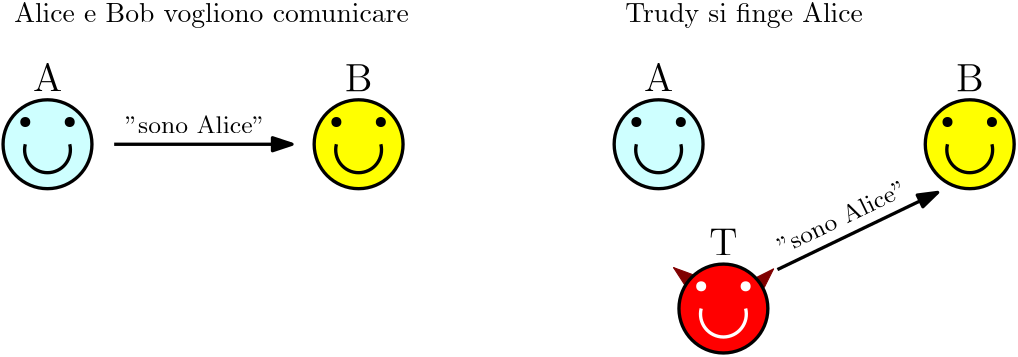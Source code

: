 <?xml version="1.0"?>
<!DOCTYPE ipe SYSTEM "ipe.dtd">
<ipe version="70218" creator="Ipe 7.2.28">
<info created="D:20240528155148" modified="D:20240528155747"/>
<ipestyle name="basic">
<symbol name="arrow/arc(spx)">
<path stroke="sym-stroke" fill="sym-stroke" pen="sym-pen">
0 0 m
-1 0.333 l
-1 -0.333 l
h
</path>
</symbol>
<symbol name="arrow/farc(spx)">
<path stroke="sym-stroke" fill="white" pen="sym-pen">
0 0 m
-1 0.333 l
-1 -0.333 l
h
</path>
</symbol>
<symbol name="arrow/ptarc(spx)">
<path stroke="sym-stroke" fill="sym-stroke" pen="sym-pen">
0 0 m
-1 0.333 l
-0.8 0 l
-1 -0.333 l
h
</path>
</symbol>
<symbol name="arrow/fptarc(spx)">
<path stroke="sym-stroke" fill="white" pen="sym-pen">
0 0 m
-1 0.333 l
-0.8 0 l
-1 -0.333 l
h
</path>
</symbol>
<symbol name="mark/circle(sx)" transformations="translations">
<path fill="sym-stroke">
0.6 0 0 0.6 0 0 e
0.4 0 0 0.4 0 0 e
</path>
</symbol>
<symbol name="mark/disk(sx)" transformations="translations">
<path fill="sym-stroke">
0.6 0 0 0.6 0 0 e
</path>
</symbol>
<symbol name="mark/fdisk(sfx)" transformations="translations">
<group>
<path fill="sym-fill">
0.5 0 0 0.5 0 0 e
</path>
<path fill="sym-stroke" fillrule="eofill">
0.6 0 0 0.6 0 0 e
0.4 0 0 0.4 0 0 e
</path>
</group>
</symbol>
<symbol name="mark/box(sx)" transformations="translations">
<path fill="sym-stroke" fillrule="eofill">
-0.6 -0.6 m
0.6 -0.6 l
0.6 0.6 l
-0.6 0.6 l
h
-0.4 -0.4 m
0.4 -0.4 l
0.4 0.4 l
-0.4 0.4 l
h
</path>
</symbol>
<symbol name="mark/square(sx)" transformations="translations">
<path fill="sym-stroke">
-0.6 -0.6 m
0.6 -0.6 l
0.6 0.6 l
-0.6 0.6 l
h
</path>
</symbol>
<symbol name="mark/fsquare(sfx)" transformations="translations">
<group>
<path fill="sym-fill">
-0.5 -0.5 m
0.5 -0.5 l
0.5 0.5 l
-0.5 0.5 l
h
</path>
<path fill="sym-stroke" fillrule="eofill">
-0.6 -0.6 m
0.6 -0.6 l
0.6 0.6 l
-0.6 0.6 l
h
-0.4 -0.4 m
0.4 -0.4 l
0.4 0.4 l
-0.4 0.4 l
h
</path>
</group>
</symbol>
<symbol name="mark/cross(sx)" transformations="translations">
<group>
<path fill="sym-stroke">
-0.43 -0.57 m
0.57 0.43 l
0.43 0.57 l
-0.57 -0.43 l
h
</path>
<path fill="sym-stroke">
-0.43 0.57 m
0.57 -0.43 l
0.43 -0.57 l
-0.57 0.43 l
h
</path>
</group>
</symbol>
<symbol name="arrow/fnormal(spx)">
<path stroke="sym-stroke" fill="white" pen="sym-pen">
0 0 m
-1 0.333 l
-1 -0.333 l
h
</path>
</symbol>
<symbol name="arrow/pointed(spx)">
<path stroke="sym-stroke" fill="sym-stroke" pen="sym-pen">
0 0 m
-1 0.333 l
-0.8 0 l
-1 -0.333 l
h
</path>
</symbol>
<symbol name="arrow/fpointed(spx)">
<path stroke="sym-stroke" fill="white" pen="sym-pen">
0 0 m
-1 0.333 l
-0.8 0 l
-1 -0.333 l
h
</path>
</symbol>
<symbol name="arrow/linear(spx)">
<path stroke="sym-stroke" pen="sym-pen">
-1 0.333 m
0 0 l
-1 -0.333 l
</path>
</symbol>
<symbol name="arrow/fdouble(spx)">
<path stroke="sym-stroke" fill="white" pen="sym-pen">
0 0 m
-1 0.333 l
-1 -0.333 l
h
-1 0 m
-2 0.333 l
-2 -0.333 l
h
</path>
</symbol>
<symbol name="arrow/double(spx)">
<path stroke="sym-stroke" fill="sym-stroke" pen="sym-pen">
0 0 m
-1 0.333 l
-1 -0.333 l
h
-1 0 m
-2 0.333 l
-2 -0.333 l
h
</path>
</symbol>
<symbol name="arrow/mid-normal(spx)">
<path stroke="sym-stroke" fill="sym-stroke" pen="sym-pen">
0.5 0 m
-0.5 0.333 l
-0.5 -0.333 l
h
</path>
</symbol>
<symbol name="arrow/mid-fnormal(spx)">
<path stroke="sym-stroke" fill="white" pen="sym-pen">
0.5 0 m
-0.5 0.333 l
-0.5 -0.333 l
h
</path>
</symbol>
<symbol name="arrow/mid-pointed(spx)">
<path stroke="sym-stroke" fill="sym-stroke" pen="sym-pen">
0.5 0 m
-0.5 0.333 l
-0.3 0 l
-0.5 -0.333 l
h
</path>
</symbol>
<symbol name="arrow/mid-fpointed(spx)">
<path stroke="sym-stroke" fill="white" pen="sym-pen">
0.5 0 m
-0.5 0.333 l
-0.3 0 l
-0.5 -0.333 l
h
</path>
</symbol>
<symbol name="arrow/mid-double(spx)">
<path stroke="sym-stroke" fill="sym-stroke" pen="sym-pen">
1 0 m
0 0.333 l
0 -0.333 l
h
0 0 m
-1 0.333 l
-1 -0.333 l
h
</path>
</symbol>
<symbol name="arrow/mid-fdouble(spx)">
<path stroke="sym-stroke" fill="white" pen="sym-pen">
1 0 m
0 0.333 l
0 -0.333 l
h
0 0 m
-1 0.333 l
-1 -0.333 l
h
</path>
</symbol>
<anglesize name="22.5 deg" value="22.5"/>
<anglesize name="30 deg" value="30"/>
<anglesize name="45 deg" value="45"/>
<anglesize name="60 deg" value="60"/>
<anglesize name="90 deg" value="90"/>
<arrowsize name="large" value="10"/>
<arrowsize name="small" value="5"/>
<arrowsize name="tiny" value="3"/>
<color name="blue" value="0 0 1"/>
<color name="brown" value="0.647 0.165 0.165"/>
<color name="darkblue" value="0 0 0.545"/>
<color name="darkcyan" value="0 0.545 0.545"/>
<color name="darkgray" value="0.663"/>
<color name="darkgreen" value="0 0.392 0"/>
<color name="darkmagenta" value="0.545 0 0.545"/>
<color name="darkorange" value="1 0.549 0"/>
<color name="darkred" value="0.545 0 0"/>
<color name="gold" value="1 0.843 0"/>
<color name="gray" value="0.745"/>
<color name="green" value="0 1 0"/>
<color name="lightblue" value="0.678 0.847 0.902"/>
<color name="lightcyan" value="0.878 1 1"/>
<color name="lightgray" value="0.827"/>
<color name="lightgreen" value="0.565 0.933 0.565"/>
<color name="lightyellow" value="1 1 0.878"/>
<color name="navy" value="0 0 0.502"/>
<color name="orange" value="1 0.647 0"/>
<color name="pink" value="1 0.753 0.796"/>
<color name="purple" value="0.627 0.125 0.941"/>
<color name="red" value="1 0 0"/>
<color name="seagreen" value="0.18 0.545 0.341"/>
<color name="turquoise" value="0.251 0.878 0.816"/>
<color name="violet" value="0.933 0.51 0.933"/>
<color name="yellow" value="1 1 0"/>
<dashstyle name="dash dot dotted" value="[4 2 1 2 1 2] 0"/>
<dashstyle name="dash dotted" value="[4 2 1 2] 0"/>
<dashstyle name="dashed" value="[4] 0"/>
<dashstyle name="dotted" value="[1 3] 0"/>
<gridsize name="10 pts (~3.5 mm)" value="10"/>
<gridsize name="14 pts (~5 mm)" value="14"/>
<gridsize name="16 pts (~6 mm)" value="16"/>
<gridsize name="20 pts (~7 mm)" value="20"/>
<gridsize name="28 pts (~10 mm)" value="28"/>
<gridsize name="32 pts (~12 mm)" value="32"/>
<gridsize name="4 pts" value="4"/>
<gridsize name="56 pts (~20 mm)" value="56"/>
<gridsize name="8 pts (~3 mm)" value="8"/>
<opacity name="10%" value="0.1"/>
<opacity name="30%" value="0.3"/>
<opacity name="50%" value="0.5"/>
<opacity name="75%" value="0.75"/>
<pen name="fat" value="1.2"/>
<pen name="heavier" value="0.8"/>
<pen name="ultrafat" value="2"/>
<symbolsize name="large" value="5"/>
<symbolsize name="small" value="2"/>
<symbolsize name="tiny" value="1.1"/>
<textsize name="Huge" value="\Huge"/>
<textsize name="LARGE" value="\LARGE"/>
<textsize name="Large" value="\Large"/>
<textsize name="footnote" value="\footnotesize"/>
<textsize name="huge" value="\huge"/>
<textsize name="large" value="\large"/>
<textsize name="script" value="\scriptsize"/>
<textsize name="small" value="\small"/>
<textsize name="tiny" value="\tiny"/>
<textstyle name="center" begin="\begin{center}" end="\end{center}"/>
<textstyle name="item" begin="\begin{itemize}\item{}" end="\end{itemize}"/>
<textstyle name="itemize" begin="\begin{itemize}" end="\end{itemize}"/>
<tiling name="falling" angle="-60" step="4" width="1"/>
<tiling name="rising" angle="30" step="4" width="1"/>
</ipestyle>
<page>
<layer name="alpha"/>
<view layers="alpha" active="alpha"/>
<path layer="alpha" stroke="black" fill="0.808 1 1" pen="fat">
16 0 0 16 136 724 e
</path>
<path matrix="1 0 0 1 112 0" stroke="black" fill="1 1 0" pen="fat">
16 0 0 16 136 724 e
</path>
<path stroke="black" pen="fat">
128 724 m
8.24621 0 0 8.24621 136 722 144 724 a
</path>
<use name="mark/disk(sx)" pos="128 732" size="normal" stroke="black"/>
<use name="mark/disk(sx)" pos="144 732" size="normal" stroke="black"/>
<path matrix="1 0 0 1 112 0" stroke="black" pen="fat">
128 724 m
8.24621 0 0 8.24621 136 722 144 724 a
</path>
<use matrix="1 0 0 1 112 0" name="mark/disk(sx)" pos="128 732" size="normal" stroke="black"/>
<use matrix="1 0 0 1 112 0" name="mark/disk(sx)" pos="144 732" size="normal" stroke="black"/>
<text transformations="translations" pos="136 748" stroke="black" type="label" width="10.53" height="9.803" depth="0" halign="center" valign="center" size="Large">A</text>
<text matrix="1 0 0 1 112 0" transformations="translations" pos="136 748" stroke="black" type="label" width="9.948" height="9.803" depth="0" halign="center" valign="center" size="Large">B</text>
<text matrix="1 0 0 1 -4 -4" transformations="translations" pos="128 772" stroke="black" type="label" width="142.134" height="6.926" depth="1.93" valign="baseline">Alice e Bob vogliono comunicare</text>
<path stroke="black" fill="1 1 0" pen="fat" arrow="normal/normal">
160 724 m
224 724 l
</path>
<text matrix="1 0 0 1 36 -44" transformations="translations" pos="128 772" stroke="black" type="label" width="50.482" height="6.227" depth="0" valign="baseline" size="small">&quot;sono Alice&quot;</text>
<path matrix="1 0 0 1 220 0" stroke="black" fill="0.808 1 1" pen="fat">
16 0 0 16 136 724 e
</path>
<path matrix="1 0 0 1 332 0" stroke="black" fill="1 1 0" pen="fat">
16 0 0 16 136 724 e
</path>
<path matrix="1 0 0 1 220 0" stroke="black" pen="fat">
128 724 m
8.24621 0 0 8.24621 136 722 144 724 a
</path>
<use matrix="1 0 0 1 220 0" name="mark/disk(sx)" pos="128 732" size="normal" stroke="black"/>
<use matrix="1 0 0 1 220 0" name="mark/disk(sx)" pos="144 732" size="normal" stroke="black"/>
<path matrix="1 0 0 1 332 0" stroke="black" pen="fat">
128 724 m
8.24621 0 0 8.24621 136 722 144 724 a
</path>
<use matrix="1 0 0 1 332 0" name="mark/disk(sx)" pos="128 732" size="normal" stroke="black"/>
<use matrix="1 0 0 1 332 0" name="mark/disk(sx)" pos="144 732" size="normal" stroke="black"/>
<text matrix="1 0 0 1 220 0" transformations="translations" pos="136 748" stroke="black" type="label" width="10.53" height="9.803" depth="0" halign="center" valign="center" size="Large">A</text>
<text matrix="1 0 0 1 332 0" transformations="translations" pos="136 748" stroke="black" type="label" width="9.948" height="9.803" depth="0" halign="center" valign="center" size="Large">B</text>
<text matrix="1 0 0 1 216 -4" transformations="translations" pos="128 772" stroke="black" type="label" width="85.596" height="6.926" depth="1.93" valign="baseline">Trudy si finge Alice</text>
<path matrix="0.90106 0.433695 -0.433695 0.90106 568.596 -42.8771" stroke="black" fill="1 1 0" pen="fat" arrow="normal/normal">
160 724 m
224 724 l
</path>
<text matrix="0.90106 0.433695 -0.433695 0.90106 620.117 -66.9107" pos="128 772" stroke="black" type="label" width="50.482" height="6.227" depth="0" valign="baseline" size="small">&quot;sono Alice&quot;</text>
<text matrix="1 0 0 1 243.326 -59.1452" transformations="translations" pos="136 748" stroke="black" type="label" width="10.145" height="9.803" depth="0" halign="center" valign="center" size="Large">T</text>
<path matrix="1 0 0 1 1.37658 -4.40712" stroke="0.502 0 0" arrow="normal/normal" rarrow="normal/normal">
380 668 m
360 684 l
</path>
<path matrix="1 0 0 1 1.37658 -4.88032" stroke="0.502 0 0" arrow="normal/normal" rarrow="normal/normal">
380 668 m
396 684 l
</path>
<path matrix="1 0 0 1 243.326 -59.1452" stroke="black" fill="1 0 0" pen="fat">
16 0 0 16 136 724 e
</path>
<path matrix="1 0 0 1 243.326 -59.1452" stroke="1" pen="fat">
128 724 m
8.24621 0 0 8.24621 136 722 144 724 a
</path>
<use matrix="1 0 0 1 243.326 -59.1452" name="mark/disk(sx)" pos="128 732" size="normal" stroke="1"/>
<use matrix="1 0 0 1 243.326 -59.1452" name="mark/disk(sx)" pos="144 732" size="normal" stroke="1"/>
</page>
</ipe>
